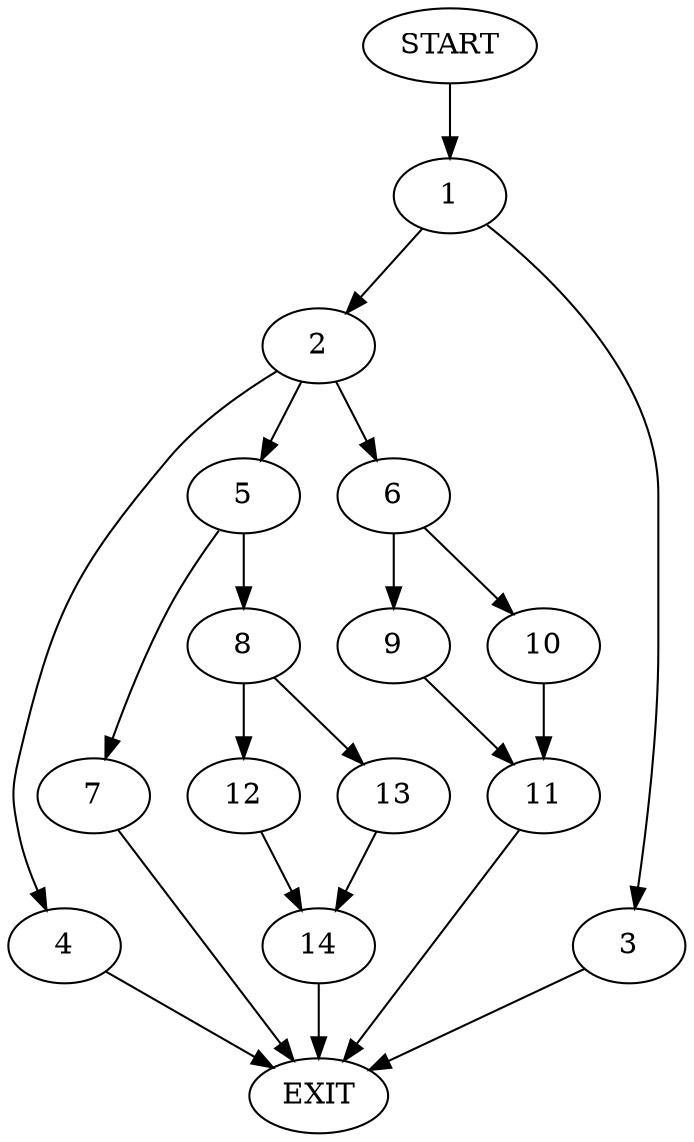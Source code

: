 digraph {
0 [label="START"]
15 [label="EXIT"]
0 -> 1
1 -> 2
1 -> 3
2 -> 4
2 -> 5
2 -> 6
3 -> 15
4 -> 15
5 -> 7
5 -> 8
6 -> 9
6 -> 10
10 -> 11
9 -> 11
11 -> 15
8 -> 12
8 -> 13
7 -> 15
13 -> 14
12 -> 14
14 -> 15
}
